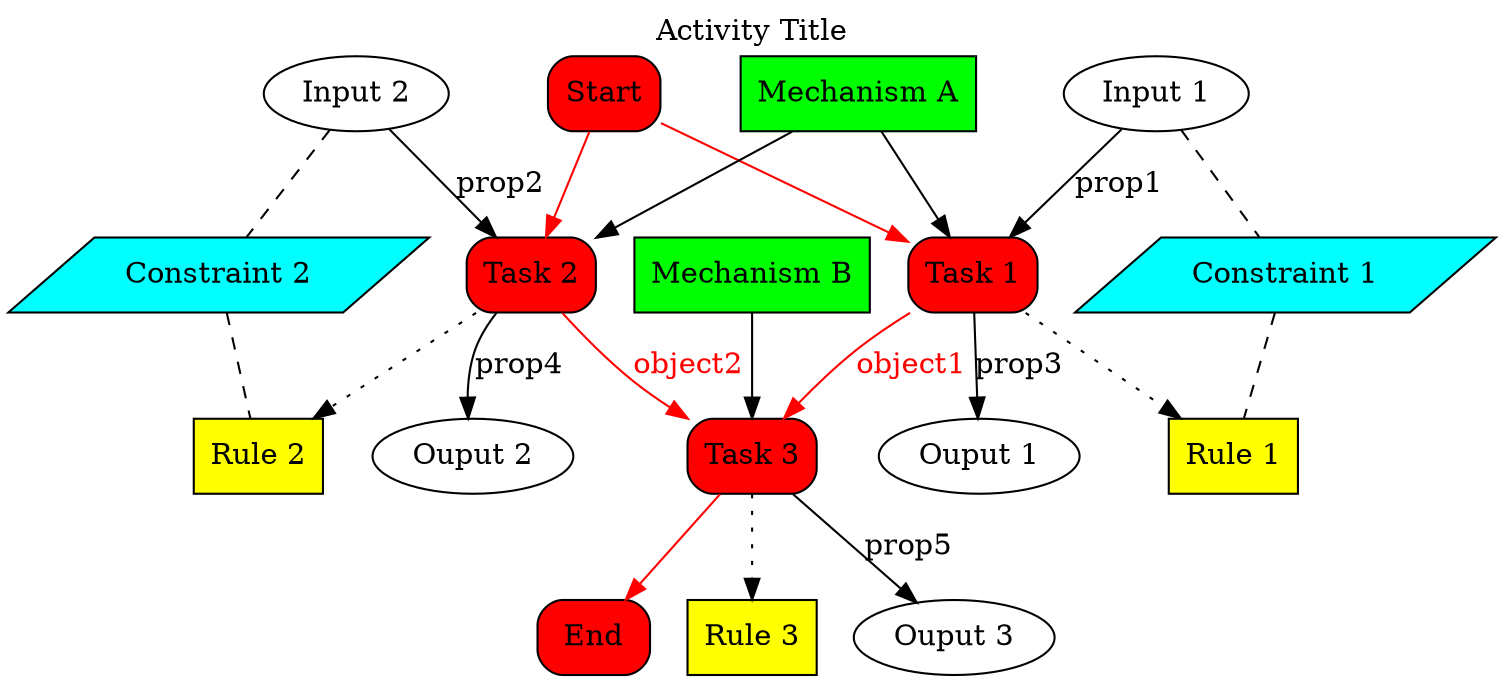 digraph behaviourmodel {


# activity title
labelloc="t"
label="Activity Title"

# task definition
node [shape=box, style="filled, rounded", fillcolor=red, color=black]
Start
t1 [label="Task 1"]
t2 [label="Task 2"]
t3 [label="Task 3"]
End

# mechanisms
node [shape=box, style=filled, fillcolor=green, color=black]
m1 [label="Mechanism A"]
m2 [label="Mechanism B"]

# rules
node [shape=box, style=filled, fillcolor=yellow, color=black]
r1 [label="Rule 1"]
r2 [label="Rule 2"]
r3 [label="Rule 3"]

# task sequence
edge [dir=forward, color=red, fontcolor=red, style=solid]
Start -> {t1 t2}
t1 -> t3 [label="object1"]
t2 -> t3 [label="object2"]
t3 -> End

# attaching mechanisms
edge [dir=forward, color=black]
m1 -> {t1 t2}
m2 -> t3

# attaching rules
edge [dir=forward, color=black, fontcolor=black, style=dotted]
t1 -> r1
t2 -> r2
t3 -> r3


# input and output definition
node [shape=ellipse, style=filled, fillcolor=white, color=black]
i1 [label="Input 1"]
i2 [label="Input 2"]
o1 [label="Ouput 1"]
o2 [label="Ouput 2"]
o3 [label="Ouput 3"]

# attaching inputs and outputs
edge [dir=forward, color=black, style=solid]
i1 -> t1 [label="prop1"]
i2 -> t2 [label="prop2"]
t1 -> o1 [label="prop3"]
t2 -> o2 [label="prop4"]
t3 -> o3 [label="prop5"]

# constraint definition
node [shape=parallelogram, style=filled, fillcolor=cyan, color=black]
c1 [label="Constraint 1"]
c2 [label="Constraint 2"]

# attaching constraints
edge [dir=none, color=black, style=dashed]
i1 -> c1 -> r1
i2 -> c2 -> r2

}

